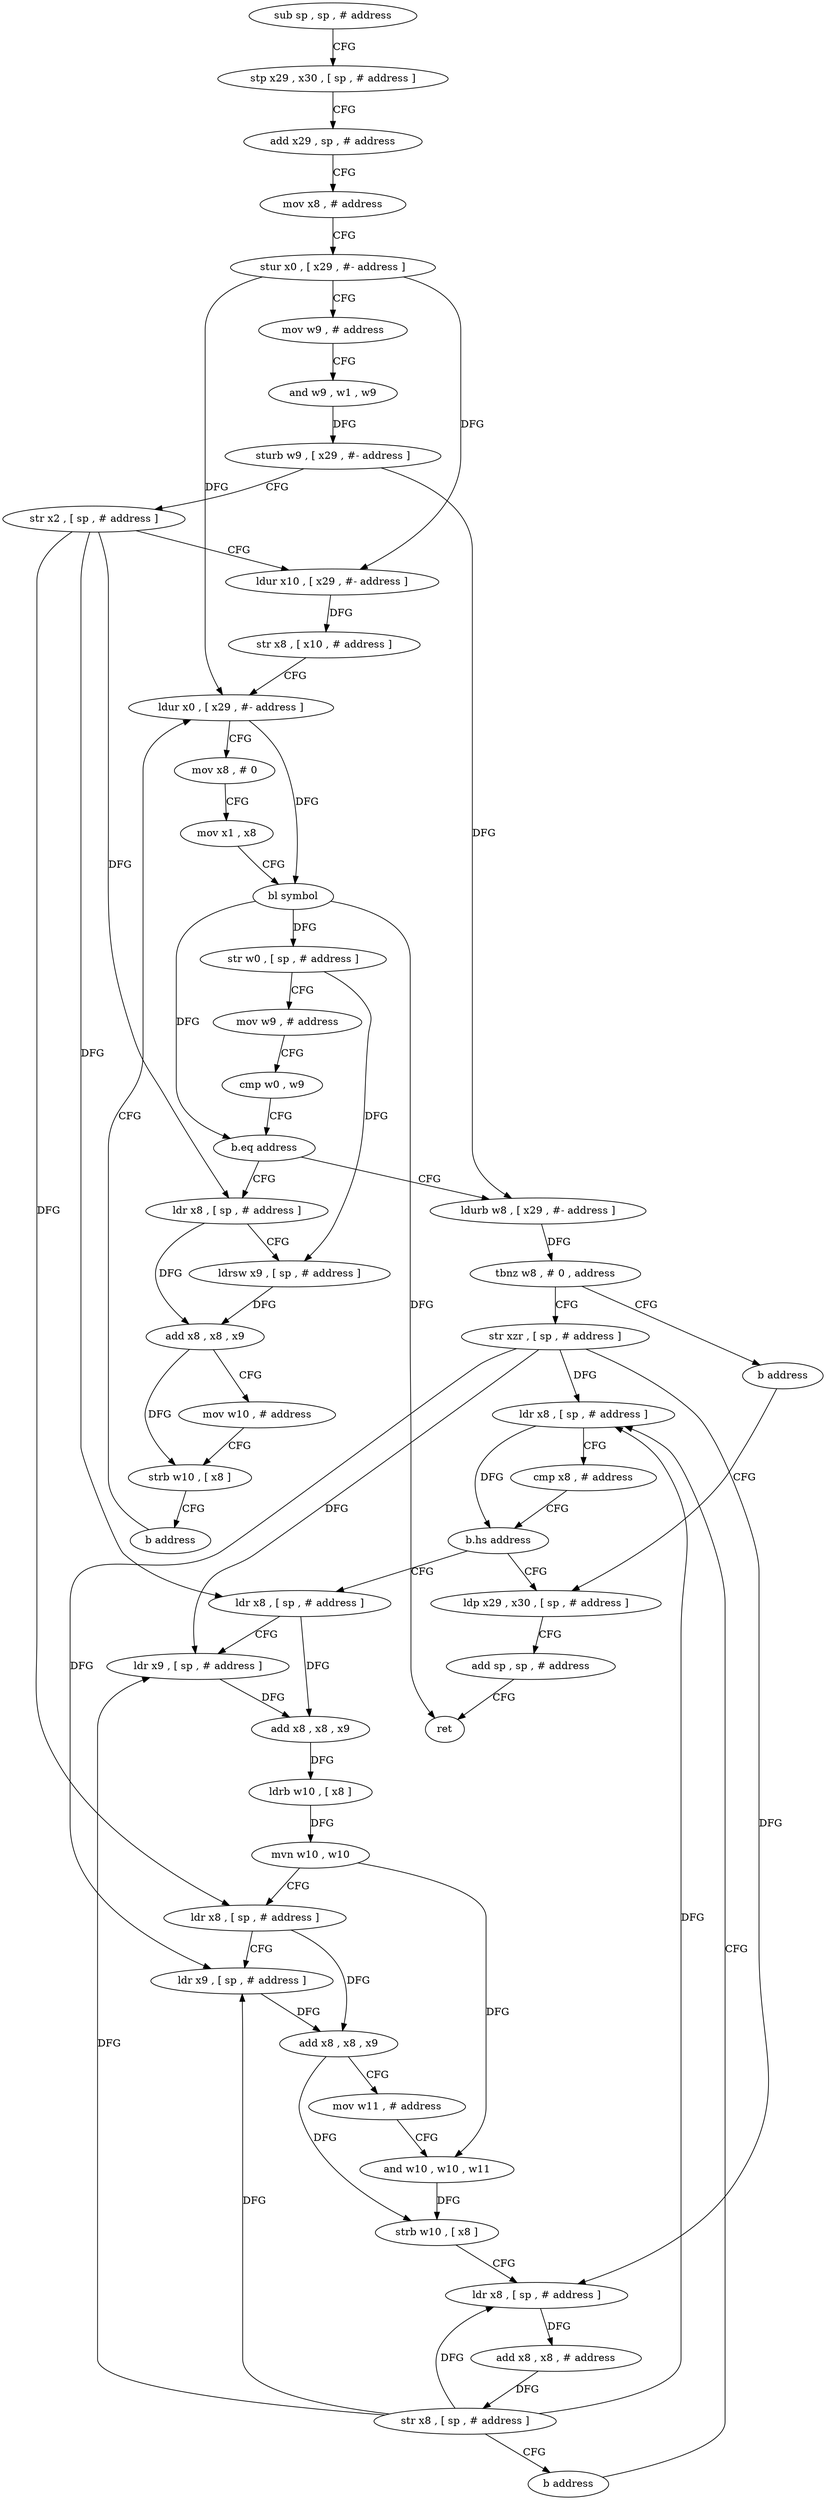 digraph "func" {
"4204588" [label = "sub sp , sp , # address" ]
"4204592" [label = "stp x29 , x30 , [ sp , # address ]" ]
"4204596" [label = "add x29 , sp , # address" ]
"4204600" [label = "mov x8 , # address" ]
"4204604" [label = "stur x0 , [ x29 , #- address ]" ]
"4204608" [label = "mov w9 , # address" ]
"4204612" [label = "and w9 , w1 , w9" ]
"4204616" [label = "sturb w9 , [ x29 , #- address ]" ]
"4204620" [label = "str x2 , [ sp , # address ]" ]
"4204624" [label = "ldur x10 , [ x29 , #- address ]" ]
"4204628" [label = "str x8 , [ x10 , # address ]" ]
"4204632" [label = "ldur x0 , [ x29 , #- address ]" ]
"4204688" [label = "ldurb w8 , [ x29 , #- address ]" ]
"4204692" [label = "tbnz w8 , # 0 , address" ]
"4204700" [label = "str xzr , [ sp , # address ]" ]
"4204696" [label = "b address" ]
"4204664" [label = "ldr x8 , [ sp , # address ]" ]
"4204668" [label = "ldrsw x9 , [ sp , # address ]" ]
"4204672" [label = "add x8 , x8 , x9" ]
"4204676" [label = "mov w10 , # address" ]
"4204680" [label = "strb w10 , [ x8 ]" ]
"4204684" [label = "b address" ]
"4204704" [label = "ldr x8 , [ sp , # address ]" ]
"4204776" [label = "ldp x29 , x30 , [ sp , # address ]" ]
"4204636" [label = "mov x8 , # 0" ]
"4204640" [label = "mov x1 , x8" ]
"4204644" [label = "bl symbol" ]
"4204648" [label = "str w0 , [ sp , # address ]" ]
"4204652" [label = "mov w9 , # address" ]
"4204656" [label = "cmp w0 , w9" ]
"4204660" [label = "b.eq address" ]
"4204780" [label = "add sp , sp , # address" ]
"4204784" [label = "ret" ]
"4204716" [label = "ldr x8 , [ sp , # address ]" ]
"4204720" [label = "ldr x9 , [ sp , # address ]" ]
"4204724" [label = "add x8 , x8 , x9" ]
"4204728" [label = "ldrb w10 , [ x8 ]" ]
"4204732" [label = "mvn w10 , w10" ]
"4204736" [label = "ldr x8 , [ sp , # address ]" ]
"4204740" [label = "ldr x9 , [ sp , # address ]" ]
"4204744" [label = "add x8 , x8 , x9" ]
"4204748" [label = "mov w11 , # address" ]
"4204752" [label = "and w10 , w10 , w11" ]
"4204756" [label = "strb w10 , [ x8 ]" ]
"4204760" [label = "ldr x8 , [ sp , # address ]" ]
"4204764" [label = "add x8 , x8 , # address" ]
"4204768" [label = "str x8 , [ sp , # address ]" ]
"4204772" [label = "b address" ]
"4204708" [label = "cmp x8 , # address" ]
"4204712" [label = "b.hs address" ]
"4204588" -> "4204592" [ label = "CFG" ]
"4204592" -> "4204596" [ label = "CFG" ]
"4204596" -> "4204600" [ label = "CFG" ]
"4204600" -> "4204604" [ label = "CFG" ]
"4204604" -> "4204608" [ label = "CFG" ]
"4204604" -> "4204624" [ label = "DFG" ]
"4204604" -> "4204632" [ label = "DFG" ]
"4204608" -> "4204612" [ label = "CFG" ]
"4204612" -> "4204616" [ label = "DFG" ]
"4204616" -> "4204620" [ label = "CFG" ]
"4204616" -> "4204688" [ label = "DFG" ]
"4204620" -> "4204624" [ label = "CFG" ]
"4204620" -> "4204664" [ label = "DFG" ]
"4204620" -> "4204716" [ label = "DFG" ]
"4204620" -> "4204736" [ label = "DFG" ]
"4204624" -> "4204628" [ label = "DFG" ]
"4204628" -> "4204632" [ label = "CFG" ]
"4204632" -> "4204636" [ label = "CFG" ]
"4204632" -> "4204644" [ label = "DFG" ]
"4204688" -> "4204692" [ label = "DFG" ]
"4204692" -> "4204700" [ label = "CFG" ]
"4204692" -> "4204696" [ label = "CFG" ]
"4204700" -> "4204704" [ label = "DFG" ]
"4204700" -> "4204720" [ label = "DFG" ]
"4204700" -> "4204740" [ label = "DFG" ]
"4204700" -> "4204760" [ label = "DFG" ]
"4204696" -> "4204776" [ label = "CFG" ]
"4204664" -> "4204668" [ label = "CFG" ]
"4204664" -> "4204672" [ label = "DFG" ]
"4204668" -> "4204672" [ label = "DFG" ]
"4204672" -> "4204676" [ label = "CFG" ]
"4204672" -> "4204680" [ label = "DFG" ]
"4204676" -> "4204680" [ label = "CFG" ]
"4204680" -> "4204684" [ label = "CFG" ]
"4204684" -> "4204632" [ label = "CFG" ]
"4204704" -> "4204708" [ label = "CFG" ]
"4204704" -> "4204712" [ label = "DFG" ]
"4204776" -> "4204780" [ label = "CFG" ]
"4204636" -> "4204640" [ label = "CFG" ]
"4204640" -> "4204644" [ label = "CFG" ]
"4204644" -> "4204648" [ label = "DFG" ]
"4204644" -> "4204660" [ label = "DFG" ]
"4204644" -> "4204784" [ label = "DFG" ]
"4204648" -> "4204652" [ label = "CFG" ]
"4204648" -> "4204668" [ label = "DFG" ]
"4204652" -> "4204656" [ label = "CFG" ]
"4204656" -> "4204660" [ label = "CFG" ]
"4204660" -> "4204688" [ label = "CFG" ]
"4204660" -> "4204664" [ label = "CFG" ]
"4204780" -> "4204784" [ label = "CFG" ]
"4204716" -> "4204720" [ label = "CFG" ]
"4204716" -> "4204724" [ label = "DFG" ]
"4204720" -> "4204724" [ label = "DFG" ]
"4204724" -> "4204728" [ label = "DFG" ]
"4204728" -> "4204732" [ label = "DFG" ]
"4204732" -> "4204736" [ label = "CFG" ]
"4204732" -> "4204752" [ label = "DFG" ]
"4204736" -> "4204740" [ label = "CFG" ]
"4204736" -> "4204744" [ label = "DFG" ]
"4204740" -> "4204744" [ label = "DFG" ]
"4204744" -> "4204748" [ label = "CFG" ]
"4204744" -> "4204756" [ label = "DFG" ]
"4204748" -> "4204752" [ label = "CFG" ]
"4204752" -> "4204756" [ label = "DFG" ]
"4204756" -> "4204760" [ label = "CFG" ]
"4204760" -> "4204764" [ label = "DFG" ]
"4204764" -> "4204768" [ label = "DFG" ]
"4204768" -> "4204772" [ label = "CFG" ]
"4204768" -> "4204704" [ label = "DFG" ]
"4204768" -> "4204720" [ label = "DFG" ]
"4204768" -> "4204740" [ label = "DFG" ]
"4204768" -> "4204760" [ label = "DFG" ]
"4204772" -> "4204704" [ label = "CFG" ]
"4204708" -> "4204712" [ label = "CFG" ]
"4204712" -> "4204776" [ label = "CFG" ]
"4204712" -> "4204716" [ label = "CFG" ]
}
